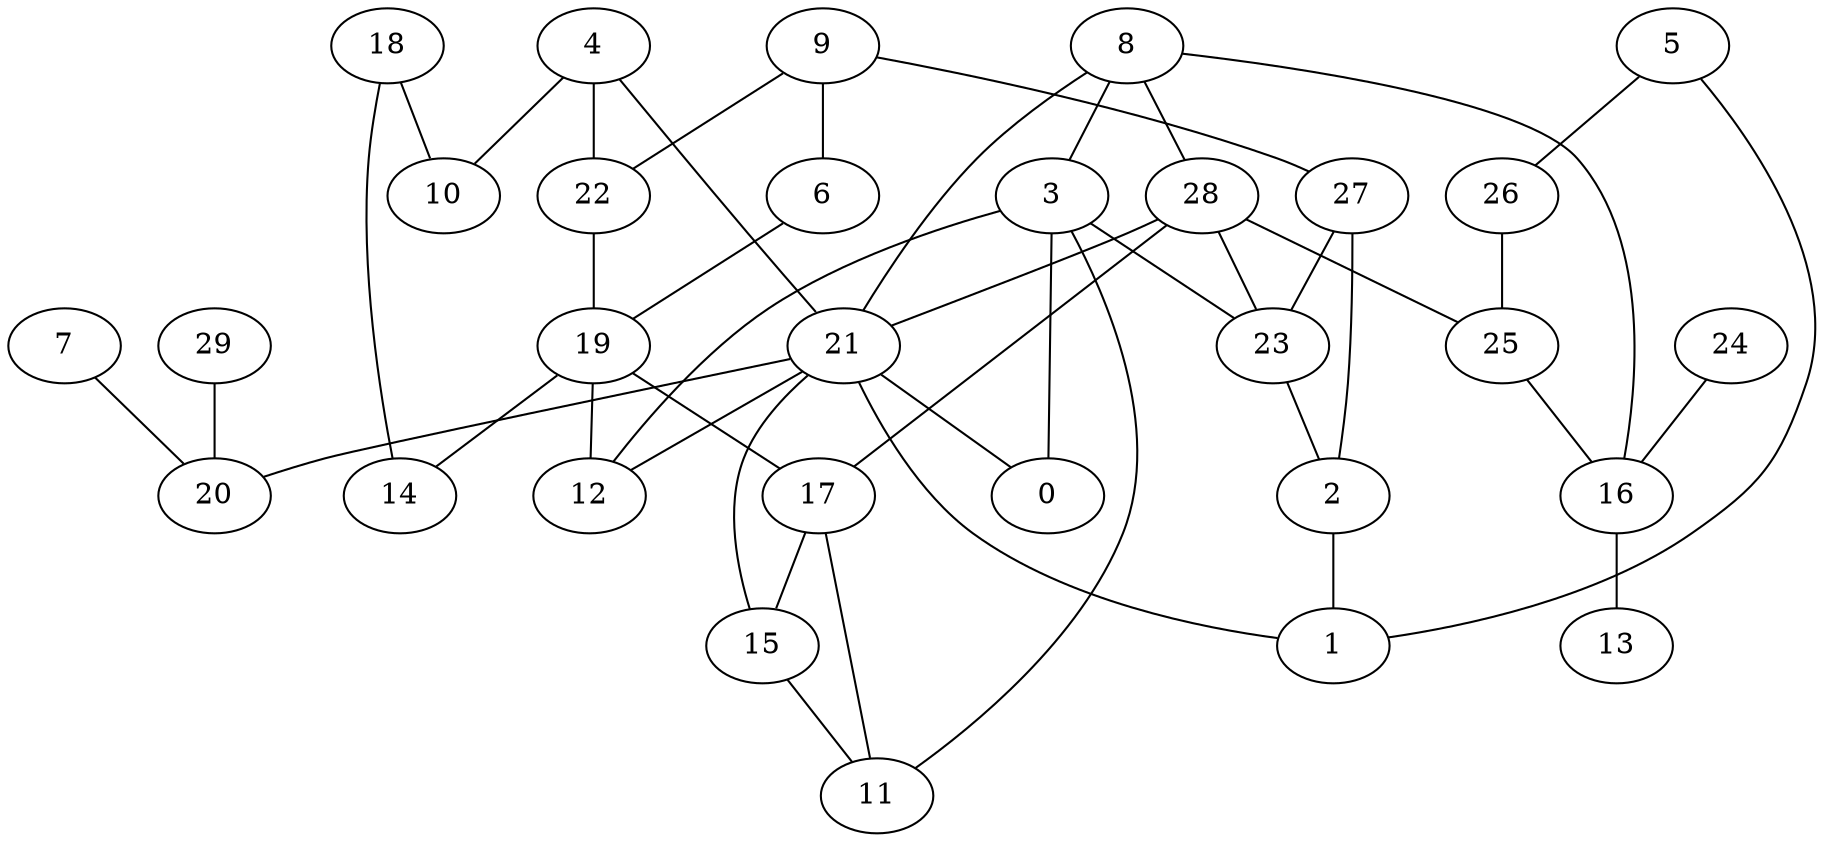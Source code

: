 digraph GG_graph {

subgraph G_graph {
edge [color = black]
"4" -> "10" [dir = none]
"4" -> "21" [dir = none]
"7" -> "20" [dir = none]
"27" -> "2" [dir = none]
"15" -> "11" [dir = none]
"29" -> "20" [dir = none]
"5" -> "26" [dir = none]
"5" -> "1" [dir = none]
"22" -> "19" [dir = none]
"9" -> "6" [dir = none]
"21" -> "20" [dir = none]
"21" -> "12" [dir = none]
"21" -> "0" [dir = none]
"21" -> "15" [dir = none]
"21" -> "1" [dir = none]
"24" -> "16" [dir = none]
"28" -> "17" [dir = none]
"28" -> "23" [dir = none]
"8" -> "21" [dir = none]
"8" -> "28" [dir = none]
"8" -> "16" [dir = none]
"16" -> "13" [dir = none]
"19" -> "14" [dir = none]
"19" -> "12" [dir = none]
"3" -> "12" [dir = none]
"6" -> "19" [dir = none]
"18" -> "10" [dir = none]
"2" -> "1" [dir = none]
"25" -> "16" [dir = none]
"27" -> "23" [dir = none]
"3" -> "23" [dir = none]
"28" -> "25" [dir = none]
"8" -> "3" [dir = none]
"17" -> "11" [dir = none]
"18" -> "14" [dir = none]
"3" -> "0" [dir = none]
"17" -> "15" [dir = none]
"9" -> "22" [dir = none]
"26" -> "25" [dir = none]
"3" -> "11" [dir = none]
"28" -> "21" [dir = none]
"4" -> "22" [dir = none]
"23" -> "2" [dir = none]
"19" -> "17" [dir = none]
"9" -> "27" [dir = none]
}

}
